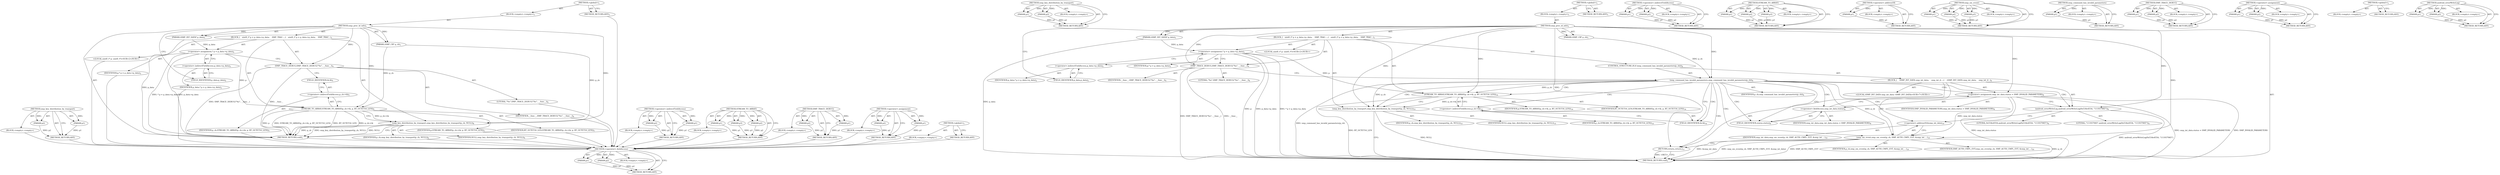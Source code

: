 digraph "android_errorWriteLog" {
vulnerable_74 [label=<(METHOD,smp_key_distribution_by_transport)>];
vulnerable_75 [label=<(PARAM,p1)>];
vulnerable_76 [label=<(PARAM,p2)>];
vulnerable_77 [label=<(BLOCK,&lt;empty&gt;,&lt;empty&gt;)>];
vulnerable_78 [label=<(METHOD_RETURN,ANY)>];
vulnerable_6 [label=<(METHOD,&lt;global&gt;)<SUB>1</SUB>>];
vulnerable_7 [label=<(BLOCK,&lt;empty&gt;,&lt;empty&gt;)<SUB>1</SUB>>];
vulnerable_8 [label=<(METHOD,smp_proc_id_info)<SUB>1</SUB>>];
vulnerable_9 [label=<(PARAM,tSMP_CB* p_cb)<SUB>1</SUB>>];
vulnerable_10 [label=<(PARAM,tSMP_INT_DATA* p_data)<SUB>1</SUB>>];
vulnerable_11 [label=<(BLOCK,{
   uint8_t* p = p_data-&gt;p_data;
 
   SMP_TRAC...,{
   uint8_t* p = p_data-&gt;p_data;
 
   SMP_TRAC...)<SUB>1</SUB>>];
vulnerable_12 [label="<(LOCAL,uint8_t* p: uint8_t*)<SUB>2</SUB>>"];
vulnerable_13 [label=<(&lt;operator&gt;.assignment,* p = p_data-&gt;p_data)<SUB>2</SUB>>];
vulnerable_14 [label=<(IDENTIFIER,p,* p = p_data-&gt;p_data)<SUB>2</SUB>>];
vulnerable_15 [label=<(&lt;operator&gt;.indirectFieldAccess,p_data-&gt;p_data)<SUB>2</SUB>>];
vulnerable_16 [label=<(IDENTIFIER,p_data,* p = p_data-&gt;p_data)<SUB>2</SUB>>];
vulnerable_17 [label=<(FIELD_IDENTIFIER,p_data,p_data)<SUB>2</SUB>>];
vulnerable_18 [label=<(SMP_TRACE_DEBUG,SMP_TRACE_DEBUG(&quot;%s&quot;, __func__))<SUB>4</SUB>>];
vulnerable_19 [label=<(LITERAL,&quot;%s&quot;,SMP_TRACE_DEBUG(&quot;%s&quot;, __func__))<SUB>4</SUB>>];
vulnerable_20 [label=<(IDENTIFIER,__func__,SMP_TRACE_DEBUG(&quot;%s&quot;, __func__))<SUB>4</SUB>>];
vulnerable_21 [label=<(STREAM_TO_ARRAY,STREAM_TO_ARRAY(p_cb-&gt;tk, p, BT_OCTET16_LEN))<SUB>5</SUB>>];
vulnerable_22 [label=<(&lt;operator&gt;.indirectFieldAccess,p_cb-&gt;tk)<SUB>5</SUB>>];
vulnerable_23 [label=<(IDENTIFIER,p_cb,STREAM_TO_ARRAY(p_cb-&gt;tk, p, BT_OCTET16_LEN))<SUB>5</SUB>>];
vulnerable_24 [label=<(FIELD_IDENTIFIER,tk,tk)<SUB>5</SUB>>];
vulnerable_25 [label=<(IDENTIFIER,p,STREAM_TO_ARRAY(p_cb-&gt;tk, p, BT_OCTET16_LEN))<SUB>5</SUB>>];
vulnerable_26 [label=<(IDENTIFIER,BT_OCTET16_LEN,STREAM_TO_ARRAY(p_cb-&gt;tk, p, BT_OCTET16_LEN))<SUB>5</SUB>>];
vulnerable_27 [label=<(smp_key_distribution_by_transport,smp_key_distribution_by_transport(p_cb, NULL))<SUB>6</SUB>>];
vulnerable_28 [label=<(IDENTIFIER,p_cb,smp_key_distribution_by_transport(p_cb, NULL))<SUB>6</SUB>>];
vulnerable_29 [label=<(IDENTIFIER,NULL,smp_key_distribution_by_transport(p_cb, NULL))<SUB>6</SUB>>];
vulnerable_30 [label=<(METHOD_RETURN,void)<SUB>1</SUB>>];
vulnerable_32 [label=<(METHOD_RETURN,ANY)<SUB>1</SUB>>];
vulnerable_58 [label=<(METHOD,&lt;operator&gt;.indirectFieldAccess)>];
vulnerable_59 [label=<(PARAM,p1)>];
vulnerable_60 [label=<(PARAM,p2)>];
vulnerable_61 [label=<(BLOCK,&lt;empty&gt;,&lt;empty&gt;)>];
vulnerable_62 [label=<(METHOD_RETURN,ANY)>];
vulnerable_68 [label=<(METHOD,STREAM_TO_ARRAY)>];
vulnerable_69 [label=<(PARAM,p1)>];
vulnerable_70 [label=<(PARAM,p2)>];
vulnerable_71 [label=<(PARAM,p3)>];
vulnerable_72 [label=<(BLOCK,&lt;empty&gt;,&lt;empty&gt;)>];
vulnerable_73 [label=<(METHOD_RETURN,ANY)>];
vulnerable_63 [label=<(METHOD,SMP_TRACE_DEBUG)>];
vulnerable_64 [label=<(PARAM,p1)>];
vulnerable_65 [label=<(PARAM,p2)>];
vulnerable_66 [label=<(BLOCK,&lt;empty&gt;,&lt;empty&gt;)>];
vulnerable_67 [label=<(METHOD_RETURN,ANY)>];
vulnerable_53 [label=<(METHOD,&lt;operator&gt;.assignment)>];
vulnerable_54 [label=<(PARAM,p1)>];
vulnerable_55 [label=<(PARAM,p2)>];
vulnerable_56 [label=<(BLOCK,&lt;empty&gt;,&lt;empty&gt;)>];
vulnerable_57 [label=<(METHOD_RETURN,ANY)>];
vulnerable_47 [label=<(METHOD,&lt;global&gt;)<SUB>1</SUB>>];
vulnerable_48 [label=<(BLOCK,&lt;empty&gt;,&lt;empty&gt;)>];
vulnerable_49 [label=<(METHOD_RETURN,ANY)>];
fixed_97 [label=<(METHOD,&lt;operator&gt;.fieldAccess)>];
fixed_98 [label=<(PARAM,p1)>];
fixed_99 [label=<(PARAM,p2)>];
fixed_100 [label=<(BLOCK,&lt;empty&gt;,&lt;empty&gt;)>];
fixed_101 [label=<(METHOD_RETURN,ANY)>];
fixed_123 [label=<(METHOD,smp_key_distribution_by_transport)>];
fixed_124 [label=<(PARAM,p1)>];
fixed_125 [label=<(PARAM,p2)>];
fixed_126 [label=<(BLOCK,&lt;empty&gt;,&lt;empty&gt;)>];
fixed_127 [label=<(METHOD_RETURN,ANY)>];
fixed_6 [label=<(METHOD,&lt;global&gt;)<SUB>1</SUB>>];
fixed_7 [label=<(BLOCK,&lt;empty&gt;,&lt;empty&gt;)<SUB>1</SUB>>];
fixed_8 [label=<(METHOD,smp_proc_id_info)<SUB>1</SUB>>];
fixed_9 [label=<(PARAM,tSMP_CB* p_cb)<SUB>1</SUB>>];
fixed_10 [label=<(PARAM,tSMP_INT_DATA* p_data)<SUB>1</SUB>>];
fixed_11 [label=<(BLOCK,{
   uint8_t* p = p_data-&gt;p_data;
 
   SMP_TRAC...,{
   uint8_t* p = p_data-&gt;p_data;
 
   SMP_TRAC...)<SUB>1</SUB>>];
fixed_12 [label="<(LOCAL,uint8_t* p: uint8_t*)<SUB>2</SUB>>"];
fixed_13 [label=<(&lt;operator&gt;.assignment,* p = p_data-&gt;p_data)<SUB>2</SUB>>];
fixed_14 [label=<(IDENTIFIER,p,* p = p_data-&gt;p_data)<SUB>2</SUB>>];
fixed_15 [label=<(&lt;operator&gt;.indirectFieldAccess,p_data-&gt;p_data)<SUB>2</SUB>>];
fixed_16 [label=<(IDENTIFIER,p_data,* p = p_data-&gt;p_data)<SUB>2</SUB>>];
fixed_17 [label=<(FIELD_IDENTIFIER,p_data,p_data)<SUB>2</SUB>>];
fixed_18 [label=<(SMP_TRACE_DEBUG,SMP_TRACE_DEBUG(&quot;%s&quot;, __func__))<SUB>4</SUB>>];
fixed_19 [label=<(LITERAL,&quot;%s&quot;,SMP_TRACE_DEBUG(&quot;%s&quot;, __func__))<SUB>4</SUB>>];
fixed_20 [label=<(IDENTIFIER,__func__,SMP_TRACE_DEBUG(&quot;%s&quot;, __func__))<SUB>4</SUB>>];
fixed_21 [label=<(CONTROL_STRUCTURE,IF,if (smp_command_has_invalid_parameters(p_cb)))<SUB>6</SUB>>];
fixed_22 [label=<(smp_command_has_invalid_parameters,smp_command_has_invalid_parameters(p_cb))<SUB>6</SUB>>];
fixed_23 [label=<(IDENTIFIER,p_cb,smp_command_has_invalid_parameters(p_cb))<SUB>6</SUB>>];
fixed_24 [label=<(BLOCK,{
    tSMP_INT_DATA smp_int_data;
    smp_int_d...,{
    tSMP_INT_DATA smp_int_data;
    smp_int_d...)<SUB>6</SUB>>];
fixed_25 [label="<(LOCAL,tSMP_INT_DATA smp_int_data: tSMP_INT_DATA)<SUB>7</SUB>>"];
fixed_26 [label=<(&lt;operator&gt;.assignment,smp_int_data.status = SMP_INVALID_PARAMETERS)<SUB>8</SUB>>];
fixed_27 [label=<(&lt;operator&gt;.fieldAccess,smp_int_data.status)<SUB>8</SUB>>];
fixed_28 [label=<(IDENTIFIER,smp_int_data,smp_int_data.status = SMP_INVALID_PARAMETERS)<SUB>8</SUB>>];
fixed_29 [label=<(FIELD_IDENTIFIER,status,status)<SUB>8</SUB>>];
fixed_30 [label=<(IDENTIFIER,SMP_INVALID_PARAMETERS,smp_int_data.status = SMP_INVALID_PARAMETERS)<SUB>8</SUB>>];
fixed_31 [label=<(android_errorWriteLog,android_errorWriteLog(0x534e4554, &quot;111937065&quot;))<SUB>9</SUB>>];
fixed_32 [label=<(LITERAL,0x534e4554,android_errorWriteLog(0x534e4554, &quot;111937065&quot;))<SUB>9</SUB>>];
fixed_33 [label=<(LITERAL,&quot;111937065&quot;,android_errorWriteLog(0x534e4554, &quot;111937065&quot;))<SUB>9</SUB>>];
fixed_34 [label=<(smp_sm_event,smp_sm_event(p_cb, SMP_AUTH_CMPL_EVT, &amp;smp_int_...)<SUB>10</SUB>>];
fixed_35 [label=<(IDENTIFIER,p_cb,smp_sm_event(p_cb, SMP_AUTH_CMPL_EVT, &amp;smp_int_...)<SUB>10</SUB>>];
fixed_36 [label=<(IDENTIFIER,SMP_AUTH_CMPL_EVT,smp_sm_event(p_cb, SMP_AUTH_CMPL_EVT, &amp;smp_int_...)<SUB>10</SUB>>];
fixed_37 [label=<(&lt;operator&gt;.addressOf,&amp;smp_int_data)<SUB>10</SUB>>];
fixed_38 [label=<(IDENTIFIER,smp_int_data,smp_sm_event(p_cb, SMP_AUTH_CMPL_EVT, &amp;smp_int_...)<SUB>10</SUB>>];
fixed_39 [label=<(RETURN,return;,return;)<SUB>11</SUB>>];
fixed_40 [label=<(STREAM_TO_ARRAY,STREAM_TO_ARRAY(p_cb-&gt;tk, p, BT_OCTET16_LEN))<SUB>14</SUB>>];
fixed_41 [label=<(&lt;operator&gt;.indirectFieldAccess,p_cb-&gt;tk)<SUB>14</SUB>>];
fixed_42 [label=<(IDENTIFIER,p_cb,STREAM_TO_ARRAY(p_cb-&gt;tk, p, BT_OCTET16_LEN))<SUB>14</SUB>>];
fixed_43 [label=<(FIELD_IDENTIFIER,tk,tk)<SUB>14</SUB>>];
fixed_44 [label=<(IDENTIFIER,p,STREAM_TO_ARRAY(p_cb-&gt;tk, p, BT_OCTET16_LEN))<SUB>14</SUB>>];
fixed_45 [label=<(IDENTIFIER,BT_OCTET16_LEN,STREAM_TO_ARRAY(p_cb-&gt;tk, p, BT_OCTET16_LEN))<SUB>14</SUB>>];
fixed_46 [label=<(smp_key_distribution_by_transport,smp_key_distribution_by_transport(p_cb, NULL))<SUB>15</SUB>>];
fixed_47 [label=<(IDENTIFIER,p_cb,smp_key_distribution_by_transport(p_cb, NULL))<SUB>15</SUB>>];
fixed_48 [label=<(IDENTIFIER,NULL,smp_key_distribution_by_transport(p_cb, NULL))<SUB>15</SUB>>];
fixed_49 [label=<(METHOD_RETURN,void)<SUB>1</SUB>>];
fixed_51 [label=<(METHOD_RETURN,ANY)<SUB>1</SUB>>];
fixed_83 [label=<(METHOD,&lt;operator&gt;.indirectFieldAccess)>];
fixed_84 [label=<(PARAM,p1)>];
fixed_85 [label=<(PARAM,p2)>];
fixed_86 [label=<(BLOCK,&lt;empty&gt;,&lt;empty&gt;)>];
fixed_87 [label=<(METHOD_RETURN,ANY)>];
fixed_117 [label=<(METHOD,STREAM_TO_ARRAY)>];
fixed_118 [label=<(PARAM,p1)>];
fixed_119 [label=<(PARAM,p2)>];
fixed_120 [label=<(PARAM,p3)>];
fixed_121 [label=<(BLOCK,&lt;empty&gt;,&lt;empty&gt;)>];
fixed_122 [label=<(METHOD_RETURN,ANY)>];
fixed_113 [label=<(METHOD,&lt;operator&gt;.addressOf)>];
fixed_114 [label=<(PARAM,p1)>];
fixed_115 [label=<(BLOCK,&lt;empty&gt;,&lt;empty&gt;)>];
fixed_116 [label=<(METHOD_RETURN,ANY)>];
fixed_107 [label=<(METHOD,smp_sm_event)>];
fixed_108 [label=<(PARAM,p1)>];
fixed_109 [label=<(PARAM,p2)>];
fixed_110 [label=<(PARAM,p3)>];
fixed_111 [label=<(BLOCK,&lt;empty&gt;,&lt;empty&gt;)>];
fixed_112 [label=<(METHOD_RETURN,ANY)>];
fixed_93 [label=<(METHOD,smp_command_has_invalid_parameters)>];
fixed_94 [label=<(PARAM,p1)>];
fixed_95 [label=<(BLOCK,&lt;empty&gt;,&lt;empty&gt;)>];
fixed_96 [label=<(METHOD_RETURN,ANY)>];
fixed_88 [label=<(METHOD,SMP_TRACE_DEBUG)>];
fixed_89 [label=<(PARAM,p1)>];
fixed_90 [label=<(PARAM,p2)>];
fixed_91 [label=<(BLOCK,&lt;empty&gt;,&lt;empty&gt;)>];
fixed_92 [label=<(METHOD_RETURN,ANY)>];
fixed_78 [label=<(METHOD,&lt;operator&gt;.assignment)>];
fixed_79 [label=<(PARAM,p1)>];
fixed_80 [label=<(PARAM,p2)>];
fixed_81 [label=<(BLOCK,&lt;empty&gt;,&lt;empty&gt;)>];
fixed_82 [label=<(METHOD_RETURN,ANY)>];
fixed_72 [label=<(METHOD,&lt;global&gt;)<SUB>1</SUB>>];
fixed_73 [label=<(BLOCK,&lt;empty&gt;,&lt;empty&gt;)>];
fixed_74 [label=<(METHOD_RETURN,ANY)>];
fixed_102 [label=<(METHOD,android_errorWriteLog)>];
fixed_103 [label=<(PARAM,p1)>];
fixed_104 [label=<(PARAM,p2)>];
fixed_105 [label=<(BLOCK,&lt;empty&gt;,&lt;empty&gt;)>];
fixed_106 [label=<(METHOD_RETURN,ANY)>];
vulnerable_74 -> vulnerable_75  [key=0, label="AST: "];
vulnerable_74 -> vulnerable_75  [key=1, label="DDG: "];
vulnerable_74 -> vulnerable_77  [key=0, label="AST: "];
vulnerable_74 -> vulnerable_76  [key=0, label="AST: "];
vulnerable_74 -> vulnerable_76  [key=1, label="DDG: "];
vulnerable_74 -> vulnerable_78  [key=0, label="AST: "];
vulnerable_74 -> vulnerable_78  [key=1, label="CFG: "];
vulnerable_75 -> vulnerable_78  [key=0, label="DDG: p1"];
vulnerable_76 -> vulnerable_78  [key=0, label="DDG: p2"];
vulnerable_77 -> fixed_97  [key=0];
vulnerable_78 -> fixed_97  [key=0];
vulnerable_6 -> vulnerable_7  [key=0, label="AST: "];
vulnerable_6 -> vulnerable_32  [key=0, label="AST: "];
vulnerable_6 -> vulnerable_32  [key=1, label="CFG: "];
vulnerable_7 -> vulnerable_8  [key=0, label="AST: "];
vulnerable_8 -> vulnerable_9  [key=0, label="AST: "];
vulnerable_8 -> vulnerable_9  [key=1, label="DDG: "];
vulnerable_8 -> vulnerable_10  [key=0, label="AST: "];
vulnerable_8 -> vulnerable_10  [key=1, label="DDG: "];
vulnerable_8 -> vulnerable_11  [key=0, label="AST: "];
vulnerable_8 -> vulnerable_30  [key=0, label="AST: "];
vulnerable_8 -> vulnerable_17  [key=0, label="CFG: "];
vulnerable_8 -> vulnerable_18  [key=0, label="DDG: "];
vulnerable_8 -> vulnerable_21  [key=0, label="DDG: "];
vulnerable_8 -> vulnerable_27  [key=0, label="DDG: "];
vulnerable_9 -> vulnerable_21  [key=0, label="DDG: p_cb"];
vulnerable_9 -> vulnerable_27  [key=0, label="DDG: p_cb"];
vulnerable_10 -> vulnerable_30  [key=0, label="DDG: p_data"];
vulnerable_10 -> vulnerable_13  [key=0, label="DDG: p_data"];
vulnerable_11 -> vulnerable_12  [key=0, label="AST: "];
vulnerable_11 -> vulnerable_13  [key=0, label="AST: "];
vulnerable_11 -> vulnerable_18  [key=0, label="AST: "];
vulnerable_11 -> vulnerable_21  [key=0, label="AST: "];
vulnerable_11 -> vulnerable_27  [key=0, label="AST: "];
vulnerable_12 -> fixed_97  [key=0];
vulnerable_13 -> vulnerable_14  [key=0, label="AST: "];
vulnerable_13 -> vulnerable_15  [key=0, label="AST: "];
vulnerable_13 -> vulnerable_18  [key=0, label="CFG: "];
vulnerable_13 -> vulnerable_30  [key=0, label="DDG: p_data-&gt;p_data"];
vulnerable_13 -> vulnerable_30  [key=1, label="DDG: * p = p_data-&gt;p_data"];
vulnerable_13 -> vulnerable_21  [key=0, label="DDG: p"];
vulnerable_14 -> fixed_97  [key=0];
vulnerable_15 -> vulnerable_16  [key=0, label="AST: "];
vulnerable_15 -> vulnerable_17  [key=0, label="AST: "];
vulnerable_15 -> vulnerable_13  [key=0, label="CFG: "];
vulnerable_16 -> fixed_97  [key=0];
vulnerable_17 -> vulnerable_15  [key=0, label="CFG: "];
vulnerable_18 -> vulnerable_19  [key=0, label="AST: "];
vulnerable_18 -> vulnerable_20  [key=0, label="AST: "];
vulnerable_18 -> vulnerable_24  [key=0, label="CFG: "];
vulnerable_18 -> vulnerable_30  [key=0, label="DDG: SMP_TRACE_DEBUG(&quot;%s&quot;, __func__)"];
vulnerable_18 -> vulnerable_30  [key=1, label="DDG: __func__"];
vulnerable_19 -> fixed_97  [key=0];
vulnerable_20 -> fixed_97  [key=0];
vulnerable_21 -> vulnerable_22  [key=0, label="AST: "];
vulnerable_21 -> vulnerable_25  [key=0, label="AST: "];
vulnerable_21 -> vulnerable_26  [key=0, label="AST: "];
vulnerable_21 -> vulnerable_27  [key=0, label="CFG: "];
vulnerable_21 -> vulnerable_27  [key=1, label="DDG: p_cb-&gt;tk"];
vulnerable_21 -> vulnerable_30  [key=0, label="DDG: p_cb-&gt;tk"];
vulnerable_21 -> vulnerable_30  [key=1, label="DDG: p"];
vulnerable_21 -> vulnerable_30  [key=2, label="DDG: STREAM_TO_ARRAY(p_cb-&gt;tk, p, BT_OCTET16_LEN)"];
vulnerable_21 -> vulnerable_30  [key=3, label="DDG: BT_OCTET16_LEN"];
vulnerable_22 -> vulnerable_23  [key=0, label="AST: "];
vulnerable_22 -> vulnerable_24  [key=0, label="AST: "];
vulnerable_22 -> vulnerable_21  [key=0, label="CFG: "];
vulnerable_23 -> fixed_97  [key=0];
vulnerable_24 -> vulnerable_22  [key=0, label="CFG: "];
vulnerable_25 -> fixed_97  [key=0];
vulnerable_26 -> fixed_97  [key=0];
vulnerable_27 -> vulnerable_28  [key=0, label="AST: "];
vulnerable_27 -> vulnerable_29  [key=0, label="AST: "];
vulnerable_27 -> vulnerable_30  [key=0, label="CFG: "];
vulnerable_27 -> vulnerable_30  [key=1, label="DDG: p_cb"];
vulnerable_27 -> vulnerable_30  [key=2, label="DDG: smp_key_distribution_by_transport(p_cb, NULL)"];
vulnerable_27 -> vulnerable_30  [key=3, label="DDG: NULL"];
vulnerable_28 -> fixed_97  [key=0];
vulnerable_29 -> fixed_97  [key=0];
vulnerable_30 -> fixed_97  [key=0];
vulnerable_32 -> fixed_97  [key=0];
vulnerable_58 -> vulnerable_59  [key=0, label="AST: "];
vulnerable_58 -> vulnerable_59  [key=1, label="DDG: "];
vulnerable_58 -> vulnerable_61  [key=0, label="AST: "];
vulnerable_58 -> vulnerable_60  [key=0, label="AST: "];
vulnerable_58 -> vulnerable_60  [key=1, label="DDG: "];
vulnerable_58 -> vulnerable_62  [key=0, label="AST: "];
vulnerable_58 -> vulnerable_62  [key=1, label="CFG: "];
vulnerable_59 -> vulnerable_62  [key=0, label="DDG: p1"];
vulnerable_60 -> vulnerable_62  [key=0, label="DDG: p2"];
vulnerable_61 -> fixed_97  [key=0];
vulnerable_62 -> fixed_97  [key=0];
vulnerable_68 -> vulnerable_69  [key=0, label="AST: "];
vulnerable_68 -> vulnerable_69  [key=1, label="DDG: "];
vulnerable_68 -> vulnerable_72  [key=0, label="AST: "];
vulnerable_68 -> vulnerable_70  [key=0, label="AST: "];
vulnerable_68 -> vulnerable_70  [key=1, label="DDG: "];
vulnerable_68 -> vulnerable_73  [key=0, label="AST: "];
vulnerable_68 -> vulnerable_73  [key=1, label="CFG: "];
vulnerable_68 -> vulnerable_71  [key=0, label="AST: "];
vulnerable_68 -> vulnerable_71  [key=1, label="DDG: "];
vulnerable_69 -> vulnerable_73  [key=0, label="DDG: p1"];
vulnerable_70 -> vulnerable_73  [key=0, label="DDG: p2"];
vulnerable_71 -> vulnerable_73  [key=0, label="DDG: p3"];
vulnerable_72 -> fixed_97  [key=0];
vulnerable_73 -> fixed_97  [key=0];
vulnerable_63 -> vulnerable_64  [key=0, label="AST: "];
vulnerable_63 -> vulnerable_64  [key=1, label="DDG: "];
vulnerable_63 -> vulnerable_66  [key=0, label="AST: "];
vulnerable_63 -> vulnerable_65  [key=0, label="AST: "];
vulnerable_63 -> vulnerable_65  [key=1, label="DDG: "];
vulnerable_63 -> vulnerable_67  [key=0, label="AST: "];
vulnerable_63 -> vulnerable_67  [key=1, label="CFG: "];
vulnerable_64 -> vulnerable_67  [key=0, label="DDG: p1"];
vulnerable_65 -> vulnerable_67  [key=0, label="DDG: p2"];
vulnerable_66 -> fixed_97  [key=0];
vulnerable_67 -> fixed_97  [key=0];
vulnerable_53 -> vulnerable_54  [key=0, label="AST: "];
vulnerable_53 -> vulnerable_54  [key=1, label="DDG: "];
vulnerable_53 -> vulnerable_56  [key=0, label="AST: "];
vulnerable_53 -> vulnerable_55  [key=0, label="AST: "];
vulnerable_53 -> vulnerable_55  [key=1, label="DDG: "];
vulnerable_53 -> vulnerable_57  [key=0, label="AST: "];
vulnerable_53 -> vulnerable_57  [key=1, label="CFG: "];
vulnerable_54 -> vulnerable_57  [key=0, label="DDG: p1"];
vulnerable_55 -> vulnerable_57  [key=0, label="DDG: p2"];
vulnerable_56 -> fixed_97  [key=0];
vulnerable_57 -> fixed_97  [key=0];
vulnerable_47 -> vulnerable_48  [key=0, label="AST: "];
vulnerable_47 -> vulnerable_49  [key=0, label="AST: "];
vulnerable_47 -> vulnerable_49  [key=1, label="CFG: "];
vulnerable_48 -> fixed_97  [key=0];
vulnerable_49 -> fixed_97  [key=0];
fixed_97 -> fixed_98  [key=0, label="AST: "];
fixed_97 -> fixed_98  [key=1, label="DDG: "];
fixed_97 -> fixed_100  [key=0, label="AST: "];
fixed_97 -> fixed_99  [key=0, label="AST: "];
fixed_97 -> fixed_99  [key=1, label="DDG: "];
fixed_97 -> fixed_101  [key=0, label="AST: "];
fixed_97 -> fixed_101  [key=1, label="CFG: "];
fixed_98 -> fixed_101  [key=0, label="DDG: p1"];
fixed_99 -> fixed_101  [key=0, label="DDG: p2"];
fixed_123 -> fixed_124  [key=0, label="AST: "];
fixed_123 -> fixed_124  [key=1, label="DDG: "];
fixed_123 -> fixed_126  [key=0, label="AST: "];
fixed_123 -> fixed_125  [key=0, label="AST: "];
fixed_123 -> fixed_125  [key=1, label="DDG: "];
fixed_123 -> fixed_127  [key=0, label="AST: "];
fixed_123 -> fixed_127  [key=1, label="CFG: "];
fixed_124 -> fixed_127  [key=0, label="DDG: p1"];
fixed_125 -> fixed_127  [key=0, label="DDG: p2"];
fixed_6 -> fixed_7  [key=0, label="AST: "];
fixed_6 -> fixed_51  [key=0, label="AST: "];
fixed_6 -> fixed_51  [key=1, label="CFG: "];
fixed_7 -> fixed_8  [key=0, label="AST: "];
fixed_8 -> fixed_9  [key=0, label="AST: "];
fixed_8 -> fixed_9  [key=1, label="DDG: "];
fixed_8 -> fixed_10  [key=0, label="AST: "];
fixed_8 -> fixed_10  [key=1, label="DDG: "];
fixed_8 -> fixed_11  [key=0, label="AST: "];
fixed_8 -> fixed_49  [key=0, label="AST: "];
fixed_8 -> fixed_17  [key=0, label="CFG: "];
fixed_8 -> fixed_18  [key=0, label="DDG: "];
fixed_8 -> fixed_40  [key=0, label="DDG: "];
fixed_8 -> fixed_46  [key=0, label="DDG: "];
fixed_8 -> fixed_22  [key=0, label="DDG: "];
fixed_8 -> fixed_26  [key=0, label="DDG: "];
fixed_8 -> fixed_39  [key=0, label="DDG: "];
fixed_8 -> fixed_31  [key=0, label="DDG: "];
fixed_8 -> fixed_34  [key=0, label="DDG: "];
fixed_9 -> fixed_22  [key=0, label="DDG: p_cb"];
fixed_10 -> fixed_49  [key=0, label="DDG: p_data"];
fixed_10 -> fixed_13  [key=0, label="DDG: p_data"];
fixed_11 -> fixed_12  [key=0, label="AST: "];
fixed_11 -> fixed_13  [key=0, label="AST: "];
fixed_11 -> fixed_18  [key=0, label="AST: "];
fixed_11 -> fixed_21  [key=0, label="AST: "];
fixed_11 -> fixed_40  [key=0, label="AST: "];
fixed_11 -> fixed_46  [key=0, label="AST: "];
fixed_13 -> fixed_14  [key=0, label="AST: "];
fixed_13 -> fixed_15  [key=0, label="AST: "];
fixed_13 -> fixed_18  [key=0, label="CFG: "];
fixed_13 -> fixed_49  [key=0, label="DDG: p"];
fixed_13 -> fixed_49  [key=1, label="DDG: p_data-&gt;p_data"];
fixed_13 -> fixed_49  [key=2, label="DDG: * p = p_data-&gt;p_data"];
fixed_13 -> fixed_40  [key=0, label="DDG: p"];
fixed_15 -> fixed_16  [key=0, label="AST: "];
fixed_15 -> fixed_17  [key=0, label="AST: "];
fixed_15 -> fixed_13  [key=0, label="CFG: "];
fixed_17 -> fixed_15  [key=0, label="CFG: "];
fixed_18 -> fixed_19  [key=0, label="AST: "];
fixed_18 -> fixed_20  [key=0, label="AST: "];
fixed_18 -> fixed_22  [key=0, label="CFG: "];
fixed_18 -> fixed_49  [key=0, label="DDG: SMP_TRACE_DEBUG(&quot;%s&quot;, __func__)"];
fixed_18 -> fixed_49  [key=1, label="DDG: __func__"];
fixed_21 -> fixed_22  [key=0, label="AST: "];
fixed_21 -> fixed_24  [key=0, label="AST: "];
fixed_22 -> fixed_23  [key=0, label="AST: "];
fixed_22 -> fixed_29  [key=0, label="CFG: "];
fixed_22 -> fixed_29  [key=1, label="CDG: "];
fixed_22 -> fixed_43  [key=0, label="CFG: "];
fixed_22 -> fixed_43  [key=1, label="CDG: "];
fixed_22 -> fixed_49  [key=0, label="DDG: smp_command_has_invalid_parameters(p_cb)"];
fixed_22 -> fixed_40  [key=0, label="DDG: p_cb"];
fixed_22 -> fixed_40  [key=1, label="CDG: "];
fixed_22 -> fixed_46  [key=0, label="DDG: p_cb"];
fixed_22 -> fixed_46  [key=1, label="CDG: "];
fixed_22 -> fixed_34  [key=0, label="DDG: p_cb"];
fixed_22 -> fixed_34  [key=1, label="CDG: "];
fixed_22 -> fixed_26  [key=0, label="CDG: "];
fixed_22 -> fixed_37  [key=0, label="CDG: "];
fixed_22 -> fixed_41  [key=0, label="CDG: "];
fixed_22 -> fixed_39  [key=0, label="CDG: "];
fixed_22 -> fixed_27  [key=0, label="CDG: "];
fixed_22 -> fixed_31  [key=0, label="CDG: "];
fixed_24 -> fixed_25  [key=0, label="AST: "];
fixed_24 -> fixed_26  [key=0, label="AST: "];
fixed_24 -> fixed_31  [key=0, label="AST: "];
fixed_24 -> fixed_34  [key=0, label="AST: "];
fixed_24 -> fixed_39  [key=0, label="AST: "];
fixed_26 -> fixed_27  [key=0, label="AST: "];
fixed_26 -> fixed_30  [key=0, label="AST: "];
fixed_26 -> fixed_31  [key=0, label="CFG: "];
fixed_26 -> fixed_49  [key=0, label="DDG: smp_int_data.status"];
fixed_26 -> fixed_49  [key=1, label="DDG: smp_int_data.status = SMP_INVALID_PARAMETERS"];
fixed_26 -> fixed_49  [key=2, label="DDG: SMP_INVALID_PARAMETERS"];
fixed_26 -> fixed_34  [key=0, label="DDG: smp_int_data.status"];
fixed_27 -> fixed_28  [key=0, label="AST: "];
fixed_27 -> fixed_29  [key=0, label="AST: "];
fixed_27 -> fixed_26  [key=0, label="CFG: "];
fixed_29 -> fixed_27  [key=0, label="CFG: "];
fixed_31 -> fixed_32  [key=0, label="AST: "];
fixed_31 -> fixed_33  [key=0, label="AST: "];
fixed_31 -> fixed_37  [key=0, label="CFG: "];
fixed_31 -> fixed_49  [key=0, label="DDG: android_errorWriteLog(0x534e4554, &quot;111937065&quot;)"];
fixed_34 -> fixed_35  [key=0, label="AST: "];
fixed_34 -> fixed_36  [key=0, label="AST: "];
fixed_34 -> fixed_37  [key=0, label="AST: "];
fixed_34 -> fixed_39  [key=0, label="CFG: "];
fixed_34 -> fixed_49  [key=0, label="DDG: p_cb"];
fixed_34 -> fixed_49  [key=1, label="DDG: &amp;smp_int_data"];
fixed_34 -> fixed_49  [key=2, label="DDG: smp_sm_event(p_cb, SMP_AUTH_CMPL_EVT, &amp;smp_int_data)"];
fixed_34 -> fixed_49  [key=3, label="DDG: SMP_AUTH_CMPL_EVT"];
fixed_37 -> fixed_38  [key=0, label="AST: "];
fixed_37 -> fixed_34  [key=0, label="CFG: "];
fixed_39 -> fixed_49  [key=0, label="CFG: "];
fixed_39 -> fixed_49  [key=1, label="DDG: &lt;RET&gt;"];
fixed_40 -> fixed_41  [key=0, label="AST: "];
fixed_40 -> fixed_44  [key=0, label="AST: "];
fixed_40 -> fixed_45  [key=0, label="AST: "];
fixed_40 -> fixed_46  [key=0, label="CFG: "];
fixed_40 -> fixed_46  [key=1, label="DDG: p_cb-&gt;tk"];
fixed_40 -> fixed_49  [key=0, label="DDG: BT_OCTET16_LEN"];
fixed_41 -> fixed_42  [key=0, label="AST: "];
fixed_41 -> fixed_43  [key=0, label="AST: "];
fixed_41 -> fixed_40  [key=0, label="CFG: "];
fixed_43 -> fixed_41  [key=0, label="CFG: "];
fixed_46 -> fixed_47  [key=0, label="AST: "];
fixed_46 -> fixed_48  [key=0, label="AST: "];
fixed_46 -> fixed_49  [key=0, label="CFG: "];
fixed_46 -> fixed_49  [key=1, label="DDG: NULL"];
fixed_83 -> fixed_84  [key=0, label="AST: "];
fixed_83 -> fixed_84  [key=1, label="DDG: "];
fixed_83 -> fixed_86  [key=0, label="AST: "];
fixed_83 -> fixed_85  [key=0, label="AST: "];
fixed_83 -> fixed_85  [key=1, label="DDG: "];
fixed_83 -> fixed_87  [key=0, label="AST: "];
fixed_83 -> fixed_87  [key=1, label="CFG: "];
fixed_84 -> fixed_87  [key=0, label="DDG: p1"];
fixed_85 -> fixed_87  [key=0, label="DDG: p2"];
fixed_117 -> fixed_118  [key=0, label="AST: "];
fixed_117 -> fixed_118  [key=1, label="DDG: "];
fixed_117 -> fixed_121  [key=0, label="AST: "];
fixed_117 -> fixed_119  [key=0, label="AST: "];
fixed_117 -> fixed_119  [key=1, label="DDG: "];
fixed_117 -> fixed_122  [key=0, label="AST: "];
fixed_117 -> fixed_122  [key=1, label="CFG: "];
fixed_117 -> fixed_120  [key=0, label="AST: "];
fixed_117 -> fixed_120  [key=1, label="DDG: "];
fixed_118 -> fixed_122  [key=0, label="DDG: p1"];
fixed_119 -> fixed_122  [key=0, label="DDG: p2"];
fixed_120 -> fixed_122  [key=0, label="DDG: p3"];
fixed_113 -> fixed_114  [key=0, label="AST: "];
fixed_113 -> fixed_114  [key=1, label="DDG: "];
fixed_113 -> fixed_115  [key=0, label="AST: "];
fixed_113 -> fixed_116  [key=0, label="AST: "];
fixed_113 -> fixed_116  [key=1, label="CFG: "];
fixed_114 -> fixed_116  [key=0, label="DDG: p1"];
fixed_107 -> fixed_108  [key=0, label="AST: "];
fixed_107 -> fixed_108  [key=1, label="DDG: "];
fixed_107 -> fixed_111  [key=0, label="AST: "];
fixed_107 -> fixed_109  [key=0, label="AST: "];
fixed_107 -> fixed_109  [key=1, label="DDG: "];
fixed_107 -> fixed_112  [key=0, label="AST: "];
fixed_107 -> fixed_112  [key=1, label="CFG: "];
fixed_107 -> fixed_110  [key=0, label="AST: "];
fixed_107 -> fixed_110  [key=1, label="DDG: "];
fixed_108 -> fixed_112  [key=0, label="DDG: p1"];
fixed_109 -> fixed_112  [key=0, label="DDG: p2"];
fixed_110 -> fixed_112  [key=0, label="DDG: p3"];
fixed_93 -> fixed_94  [key=0, label="AST: "];
fixed_93 -> fixed_94  [key=1, label="DDG: "];
fixed_93 -> fixed_95  [key=0, label="AST: "];
fixed_93 -> fixed_96  [key=0, label="AST: "];
fixed_93 -> fixed_96  [key=1, label="CFG: "];
fixed_94 -> fixed_96  [key=0, label="DDG: p1"];
fixed_88 -> fixed_89  [key=0, label="AST: "];
fixed_88 -> fixed_89  [key=1, label="DDG: "];
fixed_88 -> fixed_91  [key=0, label="AST: "];
fixed_88 -> fixed_90  [key=0, label="AST: "];
fixed_88 -> fixed_90  [key=1, label="DDG: "];
fixed_88 -> fixed_92  [key=0, label="AST: "];
fixed_88 -> fixed_92  [key=1, label="CFG: "];
fixed_89 -> fixed_92  [key=0, label="DDG: p1"];
fixed_90 -> fixed_92  [key=0, label="DDG: p2"];
fixed_78 -> fixed_79  [key=0, label="AST: "];
fixed_78 -> fixed_79  [key=1, label="DDG: "];
fixed_78 -> fixed_81  [key=0, label="AST: "];
fixed_78 -> fixed_80  [key=0, label="AST: "];
fixed_78 -> fixed_80  [key=1, label="DDG: "];
fixed_78 -> fixed_82  [key=0, label="AST: "];
fixed_78 -> fixed_82  [key=1, label="CFG: "];
fixed_79 -> fixed_82  [key=0, label="DDG: p1"];
fixed_80 -> fixed_82  [key=0, label="DDG: p2"];
fixed_72 -> fixed_73  [key=0, label="AST: "];
fixed_72 -> fixed_74  [key=0, label="AST: "];
fixed_72 -> fixed_74  [key=1, label="CFG: "];
fixed_102 -> fixed_103  [key=0, label="AST: "];
fixed_102 -> fixed_103  [key=1, label="DDG: "];
fixed_102 -> fixed_105  [key=0, label="AST: "];
fixed_102 -> fixed_104  [key=0, label="AST: "];
fixed_102 -> fixed_104  [key=1, label="DDG: "];
fixed_102 -> fixed_106  [key=0, label="AST: "];
fixed_102 -> fixed_106  [key=1, label="CFG: "];
fixed_103 -> fixed_106  [key=0, label="DDG: p1"];
fixed_104 -> fixed_106  [key=0, label="DDG: p2"];
}
